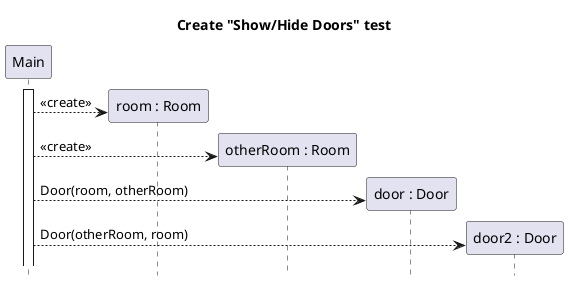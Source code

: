 @startuml room-show-hide-doors-create

title Create "Show/Hide Doors" test
hide footbox
participant "Main" as main
participant "room : Room" as room
participant "otherRoom : Room" as other
participant "door : Door" as door
participant "door2 : Door" as door2

main++

create room
main --> room : <<create>>
create other
main --> other : <<create>>
create door
main --> door : Door(room, otherRoom)
create door2
main --> door2 : Door(otherRoom, room)

@enduml
